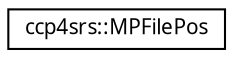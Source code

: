 digraph "Graphical Class Hierarchy"
{
  edge [fontname="FreeSans.ttf",fontsize="10",labelfontname="FreeSans.ttf",labelfontsize="10"];
  node [fontname="FreeSans.ttf",fontsize="10",shape=record];
  rankdir="LR";
  Node1 [label="ccp4srs::MPFilePos",height=0.2,width=0.4,color="black", fillcolor="white", style="filled",URL="$structccp4srs_1_1_m_p_file_pos.html"];
}
